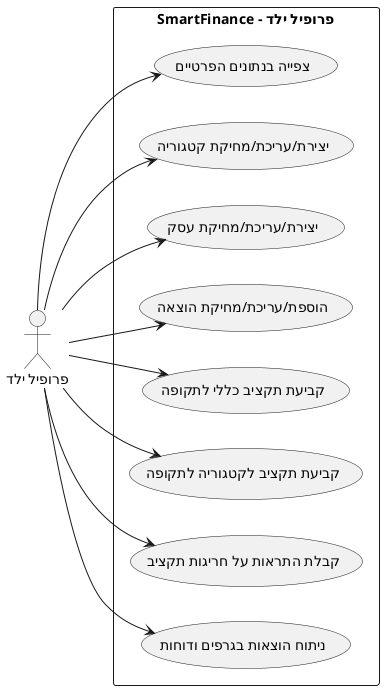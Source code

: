 @startuml
left to right direction

actor "פרופיל ילד" as Child

rectangle "SmartFinance - פרופיל ילד" {
    usecase "צפייה בנתונים הפרטיים" as UC_ViewOwnData
    usecase "יצירת/עריכת/מחיקת קטגוריה" as UC_ManageCategory
    usecase "יצירת/עריכת/מחיקת עסק" as UC_ManageBusiness
    usecase "הוספת/עריכת/מחיקת הוצאה" as UC_ManageExpense
    usecase "קביעת תקציב כללי לתקופה" as UC_SetGeneralBudget
    usecase "קביעת תקציב לקטגוריה לתקופה" as UC_SetCategoryBudget
    usecase "קבלת התראות על חריגות תקציב" as UC_ReceiveAlerts
    usecase "ניתוח הוצאות בגרפים ודוחות" as UC_AnalyzeExpenses
}

Child --> UC_ViewOwnData
Child --> UC_ManageCategory
Child --> UC_ManageBusiness
Child --> UC_ManageExpense
Child --> UC_SetGeneralBudget
Child --> UC_SetCategoryBudget
Child --> UC_ReceiveAlerts
Child --> UC_AnalyzeExpenses
@enduml
